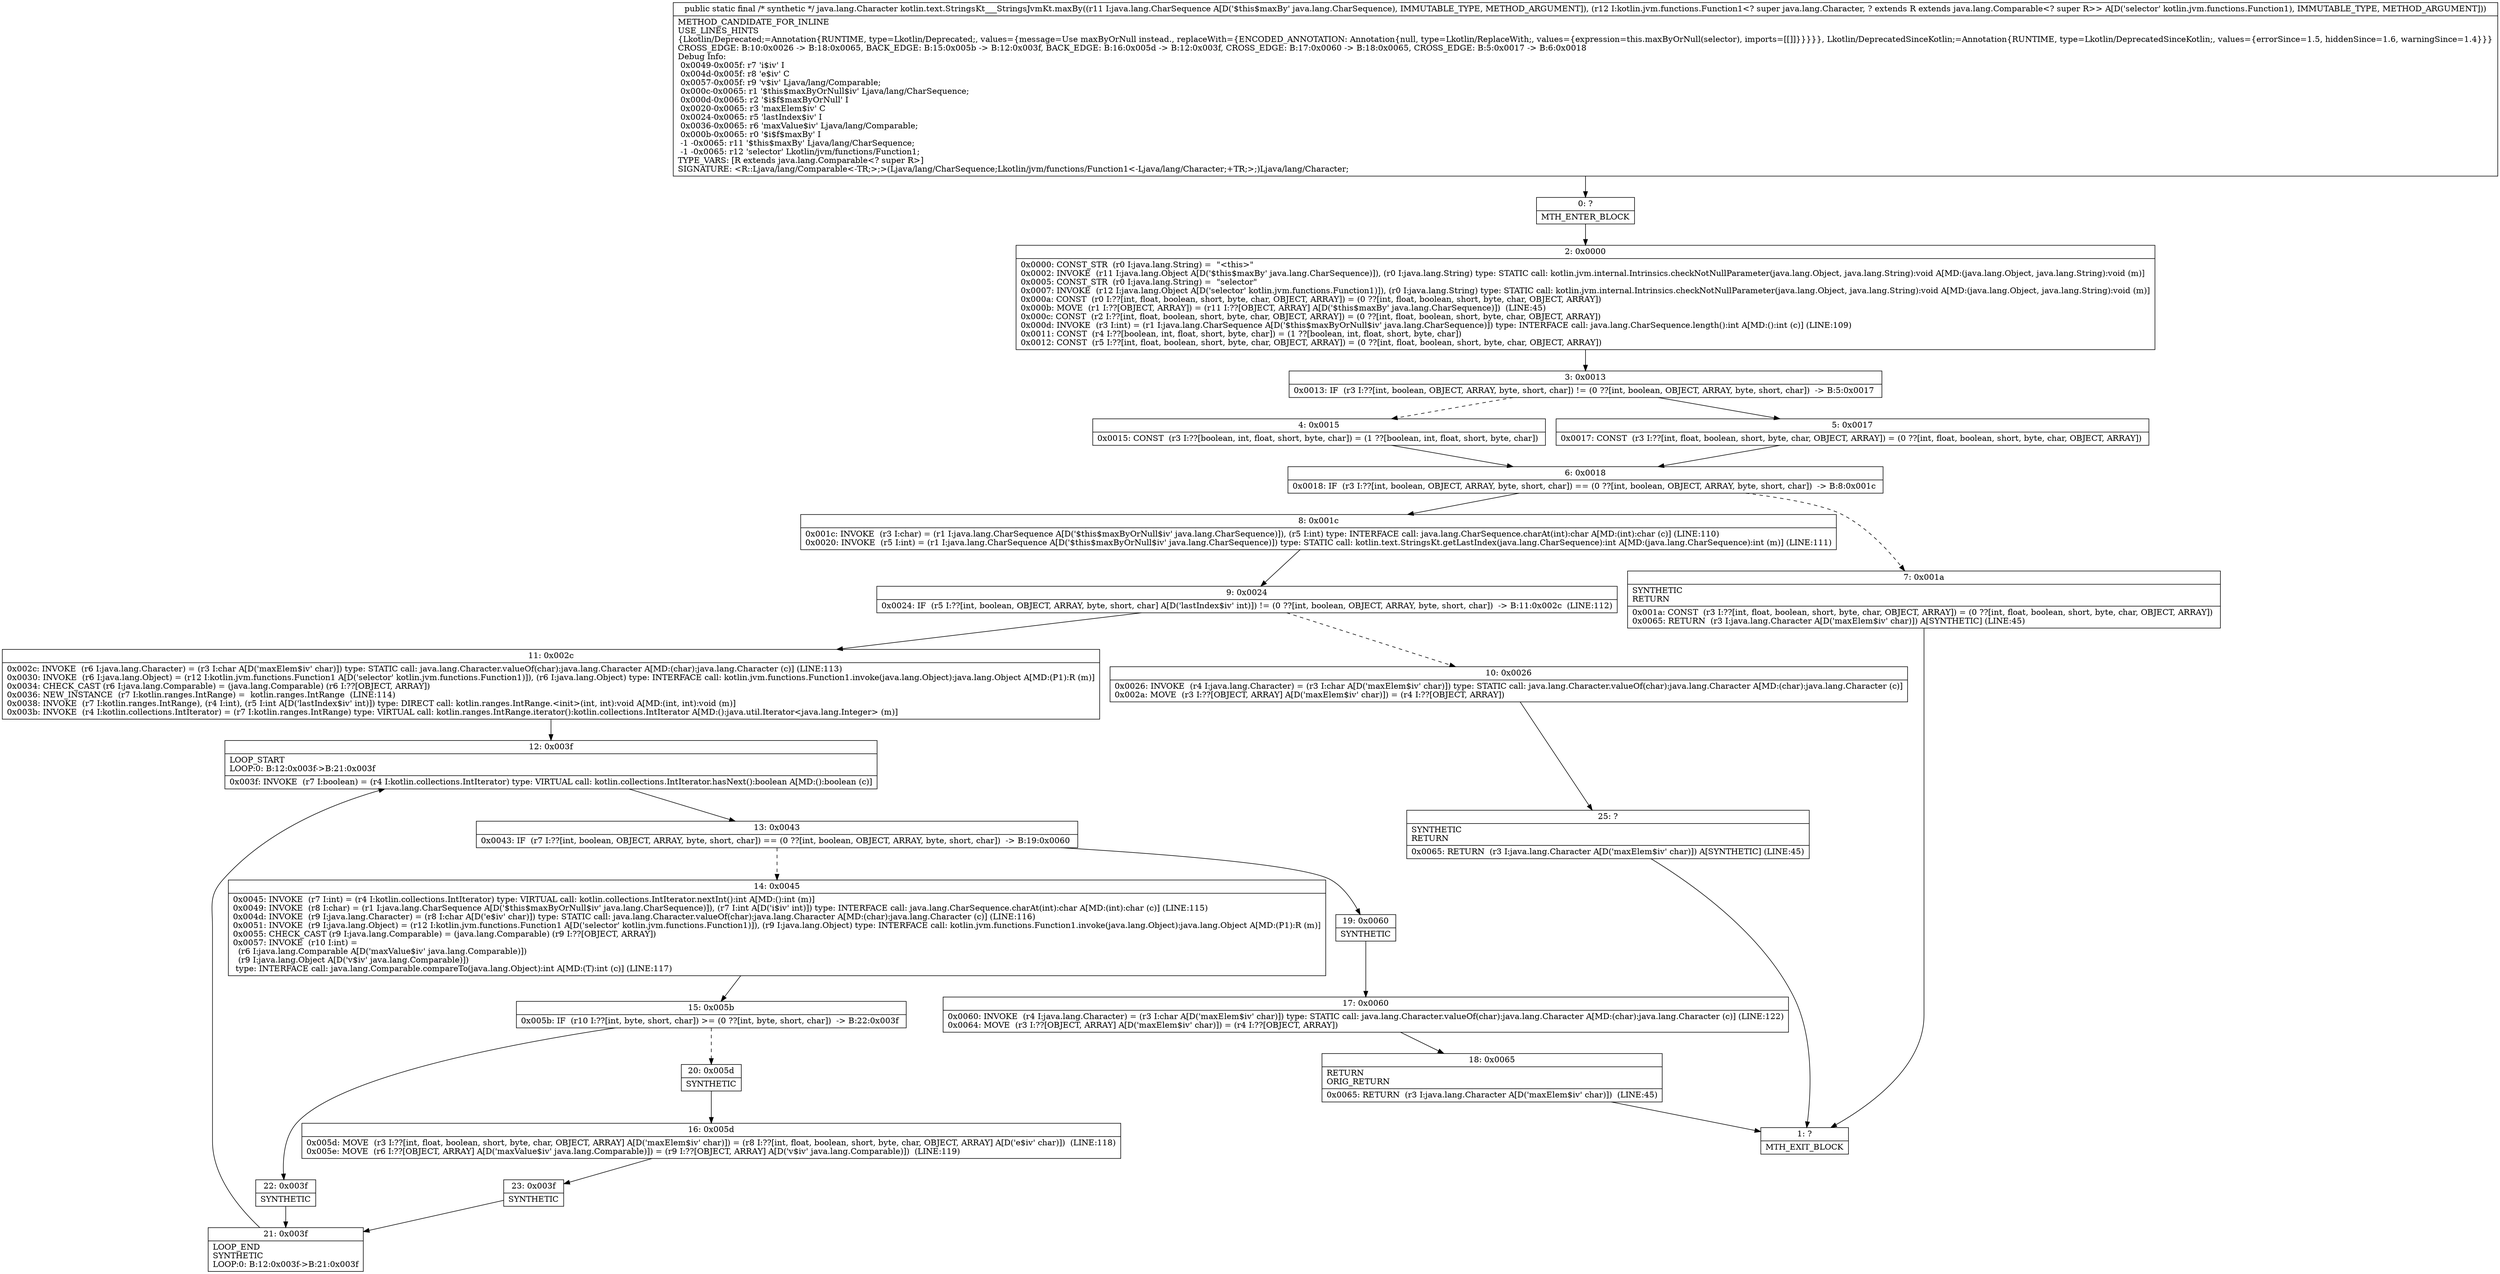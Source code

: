 digraph "CFG forkotlin.text.StringsKt___StringsJvmKt.maxBy(Ljava\/lang\/CharSequence;Lkotlin\/jvm\/functions\/Function1;)Ljava\/lang\/Character;" {
Node_0 [shape=record,label="{0\:\ ?|MTH_ENTER_BLOCK\l}"];
Node_2 [shape=record,label="{2\:\ 0x0000|0x0000: CONST_STR  (r0 I:java.lang.String) =  \"\<this\>\" \l0x0002: INVOKE  (r11 I:java.lang.Object A[D('$this$maxBy' java.lang.CharSequence)]), (r0 I:java.lang.String) type: STATIC call: kotlin.jvm.internal.Intrinsics.checkNotNullParameter(java.lang.Object, java.lang.String):void A[MD:(java.lang.Object, java.lang.String):void (m)]\l0x0005: CONST_STR  (r0 I:java.lang.String) =  \"selector\" \l0x0007: INVOKE  (r12 I:java.lang.Object A[D('selector' kotlin.jvm.functions.Function1)]), (r0 I:java.lang.String) type: STATIC call: kotlin.jvm.internal.Intrinsics.checkNotNullParameter(java.lang.Object, java.lang.String):void A[MD:(java.lang.Object, java.lang.String):void (m)]\l0x000a: CONST  (r0 I:??[int, float, boolean, short, byte, char, OBJECT, ARRAY]) = (0 ??[int, float, boolean, short, byte, char, OBJECT, ARRAY]) \l0x000b: MOVE  (r1 I:??[OBJECT, ARRAY]) = (r11 I:??[OBJECT, ARRAY] A[D('$this$maxBy' java.lang.CharSequence)])  (LINE:45)\l0x000c: CONST  (r2 I:??[int, float, boolean, short, byte, char, OBJECT, ARRAY]) = (0 ??[int, float, boolean, short, byte, char, OBJECT, ARRAY]) \l0x000d: INVOKE  (r3 I:int) = (r1 I:java.lang.CharSequence A[D('$this$maxByOrNull$iv' java.lang.CharSequence)]) type: INTERFACE call: java.lang.CharSequence.length():int A[MD:():int (c)] (LINE:109)\l0x0011: CONST  (r4 I:??[boolean, int, float, short, byte, char]) = (1 ??[boolean, int, float, short, byte, char]) \l0x0012: CONST  (r5 I:??[int, float, boolean, short, byte, char, OBJECT, ARRAY]) = (0 ??[int, float, boolean, short, byte, char, OBJECT, ARRAY]) \l}"];
Node_3 [shape=record,label="{3\:\ 0x0013|0x0013: IF  (r3 I:??[int, boolean, OBJECT, ARRAY, byte, short, char]) != (0 ??[int, boolean, OBJECT, ARRAY, byte, short, char])  \-\> B:5:0x0017 \l}"];
Node_4 [shape=record,label="{4\:\ 0x0015|0x0015: CONST  (r3 I:??[boolean, int, float, short, byte, char]) = (1 ??[boolean, int, float, short, byte, char]) \l}"];
Node_6 [shape=record,label="{6\:\ 0x0018|0x0018: IF  (r3 I:??[int, boolean, OBJECT, ARRAY, byte, short, char]) == (0 ??[int, boolean, OBJECT, ARRAY, byte, short, char])  \-\> B:8:0x001c \l}"];
Node_7 [shape=record,label="{7\:\ 0x001a|SYNTHETIC\lRETURN\l|0x001a: CONST  (r3 I:??[int, float, boolean, short, byte, char, OBJECT, ARRAY]) = (0 ??[int, float, boolean, short, byte, char, OBJECT, ARRAY]) \l0x0065: RETURN  (r3 I:java.lang.Character A[D('maxElem$iv' char)]) A[SYNTHETIC] (LINE:45)\l}"];
Node_1 [shape=record,label="{1\:\ ?|MTH_EXIT_BLOCK\l}"];
Node_8 [shape=record,label="{8\:\ 0x001c|0x001c: INVOKE  (r3 I:char) = (r1 I:java.lang.CharSequence A[D('$this$maxByOrNull$iv' java.lang.CharSequence)]), (r5 I:int) type: INTERFACE call: java.lang.CharSequence.charAt(int):char A[MD:(int):char (c)] (LINE:110)\l0x0020: INVOKE  (r5 I:int) = (r1 I:java.lang.CharSequence A[D('$this$maxByOrNull$iv' java.lang.CharSequence)]) type: STATIC call: kotlin.text.StringsKt.getLastIndex(java.lang.CharSequence):int A[MD:(java.lang.CharSequence):int (m)] (LINE:111)\l}"];
Node_9 [shape=record,label="{9\:\ 0x0024|0x0024: IF  (r5 I:??[int, boolean, OBJECT, ARRAY, byte, short, char] A[D('lastIndex$iv' int)]) != (0 ??[int, boolean, OBJECT, ARRAY, byte, short, char])  \-\> B:11:0x002c  (LINE:112)\l}"];
Node_10 [shape=record,label="{10\:\ 0x0026|0x0026: INVOKE  (r4 I:java.lang.Character) = (r3 I:char A[D('maxElem$iv' char)]) type: STATIC call: java.lang.Character.valueOf(char):java.lang.Character A[MD:(char):java.lang.Character (c)]\l0x002a: MOVE  (r3 I:??[OBJECT, ARRAY] A[D('maxElem$iv' char)]) = (r4 I:??[OBJECT, ARRAY]) \l}"];
Node_25 [shape=record,label="{25\:\ ?|SYNTHETIC\lRETURN\l|0x0065: RETURN  (r3 I:java.lang.Character A[D('maxElem$iv' char)]) A[SYNTHETIC] (LINE:45)\l}"];
Node_11 [shape=record,label="{11\:\ 0x002c|0x002c: INVOKE  (r6 I:java.lang.Character) = (r3 I:char A[D('maxElem$iv' char)]) type: STATIC call: java.lang.Character.valueOf(char):java.lang.Character A[MD:(char):java.lang.Character (c)] (LINE:113)\l0x0030: INVOKE  (r6 I:java.lang.Object) = (r12 I:kotlin.jvm.functions.Function1 A[D('selector' kotlin.jvm.functions.Function1)]), (r6 I:java.lang.Object) type: INTERFACE call: kotlin.jvm.functions.Function1.invoke(java.lang.Object):java.lang.Object A[MD:(P1):R (m)]\l0x0034: CHECK_CAST (r6 I:java.lang.Comparable) = (java.lang.Comparable) (r6 I:??[OBJECT, ARRAY]) \l0x0036: NEW_INSTANCE  (r7 I:kotlin.ranges.IntRange) =  kotlin.ranges.IntRange  (LINE:114)\l0x0038: INVOKE  (r7 I:kotlin.ranges.IntRange), (r4 I:int), (r5 I:int A[D('lastIndex$iv' int)]) type: DIRECT call: kotlin.ranges.IntRange.\<init\>(int, int):void A[MD:(int, int):void (m)]\l0x003b: INVOKE  (r4 I:kotlin.collections.IntIterator) = (r7 I:kotlin.ranges.IntRange) type: VIRTUAL call: kotlin.ranges.IntRange.iterator():kotlin.collections.IntIterator A[MD:():java.util.Iterator\<java.lang.Integer\> (m)]\l}"];
Node_12 [shape=record,label="{12\:\ 0x003f|LOOP_START\lLOOP:0: B:12:0x003f\-\>B:21:0x003f\l|0x003f: INVOKE  (r7 I:boolean) = (r4 I:kotlin.collections.IntIterator) type: VIRTUAL call: kotlin.collections.IntIterator.hasNext():boolean A[MD:():boolean (c)]\l}"];
Node_13 [shape=record,label="{13\:\ 0x0043|0x0043: IF  (r7 I:??[int, boolean, OBJECT, ARRAY, byte, short, char]) == (0 ??[int, boolean, OBJECT, ARRAY, byte, short, char])  \-\> B:19:0x0060 \l}"];
Node_14 [shape=record,label="{14\:\ 0x0045|0x0045: INVOKE  (r7 I:int) = (r4 I:kotlin.collections.IntIterator) type: VIRTUAL call: kotlin.collections.IntIterator.nextInt():int A[MD:():int (m)]\l0x0049: INVOKE  (r8 I:char) = (r1 I:java.lang.CharSequence A[D('$this$maxByOrNull$iv' java.lang.CharSequence)]), (r7 I:int A[D('i$iv' int)]) type: INTERFACE call: java.lang.CharSequence.charAt(int):char A[MD:(int):char (c)] (LINE:115)\l0x004d: INVOKE  (r9 I:java.lang.Character) = (r8 I:char A[D('e$iv' char)]) type: STATIC call: java.lang.Character.valueOf(char):java.lang.Character A[MD:(char):java.lang.Character (c)] (LINE:116)\l0x0051: INVOKE  (r9 I:java.lang.Object) = (r12 I:kotlin.jvm.functions.Function1 A[D('selector' kotlin.jvm.functions.Function1)]), (r9 I:java.lang.Object) type: INTERFACE call: kotlin.jvm.functions.Function1.invoke(java.lang.Object):java.lang.Object A[MD:(P1):R (m)]\l0x0055: CHECK_CAST (r9 I:java.lang.Comparable) = (java.lang.Comparable) (r9 I:??[OBJECT, ARRAY]) \l0x0057: INVOKE  (r10 I:int) = \l  (r6 I:java.lang.Comparable A[D('maxValue$iv' java.lang.Comparable)])\l  (r9 I:java.lang.Object A[D('v$iv' java.lang.Comparable)])\l type: INTERFACE call: java.lang.Comparable.compareTo(java.lang.Object):int A[MD:(T):int (c)] (LINE:117)\l}"];
Node_15 [shape=record,label="{15\:\ 0x005b|0x005b: IF  (r10 I:??[int, byte, short, char]) \>= (0 ??[int, byte, short, char])  \-\> B:22:0x003f \l}"];
Node_20 [shape=record,label="{20\:\ 0x005d|SYNTHETIC\l}"];
Node_16 [shape=record,label="{16\:\ 0x005d|0x005d: MOVE  (r3 I:??[int, float, boolean, short, byte, char, OBJECT, ARRAY] A[D('maxElem$iv' char)]) = (r8 I:??[int, float, boolean, short, byte, char, OBJECT, ARRAY] A[D('e$iv' char)])  (LINE:118)\l0x005e: MOVE  (r6 I:??[OBJECT, ARRAY] A[D('maxValue$iv' java.lang.Comparable)]) = (r9 I:??[OBJECT, ARRAY] A[D('v$iv' java.lang.Comparable)])  (LINE:119)\l}"];
Node_23 [shape=record,label="{23\:\ 0x003f|SYNTHETIC\l}"];
Node_21 [shape=record,label="{21\:\ 0x003f|LOOP_END\lSYNTHETIC\lLOOP:0: B:12:0x003f\-\>B:21:0x003f\l}"];
Node_22 [shape=record,label="{22\:\ 0x003f|SYNTHETIC\l}"];
Node_19 [shape=record,label="{19\:\ 0x0060|SYNTHETIC\l}"];
Node_17 [shape=record,label="{17\:\ 0x0060|0x0060: INVOKE  (r4 I:java.lang.Character) = (r3 I:char A[D('maxElem$iv' char)]) type: STATIC call: java.lang.Character.valueOf(char):java.lang.Character A[MD:(char):java.lang.Character (c)] (LINE:122)\l0x0064: MOVE  (r3 I:??[OBJECT, ARRAY] A[D('maxElem$iv' char)]) = (r4 I:??[OBJECT, ARRAY]) \l}"];
Node_18 [shape=record,label="{18\:\ 0x0065|RETURN\lORIG_RETURN\l|0x0065: RETURN  (r3 I:java.lang.Character A[D('maxElem$iv' char)])  (LINE:45)\l}"];
Node_5 [shape=record,label="{5\:\ 0x0017|0x0017: CONST  (r3 I:??[int, float, boolean, short, byte, char, OBJECT, ARRAY]) = (0 ??[int, float, boolean, short, byte, char, OBJECT, ARRAY]) \l}"];
MethodNode[shape=record,label="{public static final \/* synthetic *\/ java.lang.Character kotlin.text.StringsKt___StringsJvmKt.maxBy((r11 I:java.lang.CharSequence A[D('$this$maxBy' java.lang.CharSequence), IMMUTABLE_TYPE, METHOD_ARGUMENT]), (r12 I:kotlin.jvm.functions.Function1\<? super java.lang.Character, ? extends R extends java.lang.Comparable\<? super R\>\> A[D('selector' kotlin.jvm.functions.Function1), IMMUTABLE_TYPE, METHOD_ARGUMENT]))  | METHOD_CANDIDATE_FOR_INLINE\lUSE_LINES_HINTS\l\{Lkotlin\/Deprecated;=Annotation\{RUNTIME, type=Lkotlin\/Deprecated;, values=\{message=Use maxByOrNull instead., replaceWith=\{ENCODED_ANNOTATION: Annotation\{null, type=Lkotlin\/ReplaceWith;, values=\{expression=this.maxByOrNull(selector), imports=[[]]\}\}\}\}\}, Lkotlin\/DeprecatedSinceKotlin;=Annotation\{RUNTIME, type=Lkotlin\/DeprecatedSinceKotlin;, values=\{errorSince=1.5, hiddenSince=1.6, warningSince=1.4\}\}\}\lCROSS_EDGE: B:10:0x0026 \-\> B:18:0x0065, BACK_EDGE: B:15:0x005b \-\> B:12:0x003f, BACK_EDGE: B:16:0x005d \-\> B:12:0x003f, CROSS_EDGE: B:17:0x0060 \-\> B:18:0x0065, CROSS_EDGE: B:5:0x0017 \-\> B:6:0x0018\lDebug Info:\l  0x0049\-0x005f: r7 'i$iv' I\l  0x004d\-0x005f: r8 'e$iv' C\l  0x0057\-0x005f: r9 'v$iv' Ljava\/lang\/Comparable;\l  0x000c\-0x0065: r1 '$this$maxByOrNull$iv' Ljava\/lang\/CharSequence;\l  0x000d\-0x0065: r2 '$i$f$maxByOrNull' I\l  0x0020\-0x0065: r3 'maxElem$iv' C\l  0x0024\-0x0065: r5 'lastIndex$iv' I\l  0x0036\-0x0065: r6 'maxValue$iv' Ljava\/lang\/Comparable;\l  0x000b\-0x0065: r0 '$i$f$maxBy' I\l  \-1 \-0x0065: r11 '$this$maxBy' Ljava\/lang\/CharSequence;\l  \-1 \-0x0065: r12 'selector' Lkotlin\/jvm\/functions\/Function1;\lTYPE_VARS: [R extends java.lang.Comparable\<? super R\>]\lSIGNATURE: \<R::Ljava\/lang\/Comparable\<\-TR;\>;\>(Ljava\/lang\/CharSequence;Lkotlin\/jvm\/functions\/Function1\<\-Ljava\/lang\/Character;+TR;\>;)Ljava\/lang\/Character;\l}"];
MethodNode -> Node_0;Node_0 -> Node_2;
Node_2 -> Node_3;
Node_3 -> Node_4[style=dashed];
Node_3 -> Node_5;
Node_4 -> Node_6;
Node_6 -> Node_7[style=dashed];
Node_6 -> Node_8;
Node_7 -> Node_1;
Node_8 -> Node_9;
Node_9 -> Node_10[style=dashed];
Node_9 -> Node_11;
Node_10 -> Node_25;
Node_25 -> Node_1;
Node_11 -> Node_12;
Node_12 -> Node_13;
Node_13 -> Node_14[style=dashed];
Node_13 -> Node_19;
Node_14 -> Node_15;
Node_15 -> Node_20[style=dashed];
Node_15 -> Node_22;
Node_20 -> Node_16;
Node_16 -> Node_23;
Node_23 -> Node_21;
Node_21 -> Node_12;
Node_22 -> Node_21;
Node_19 -> Node_17;
Node_17 -> Node_18;
Node_18 -> Node_1;
Node_5 -> Node_6;
}

